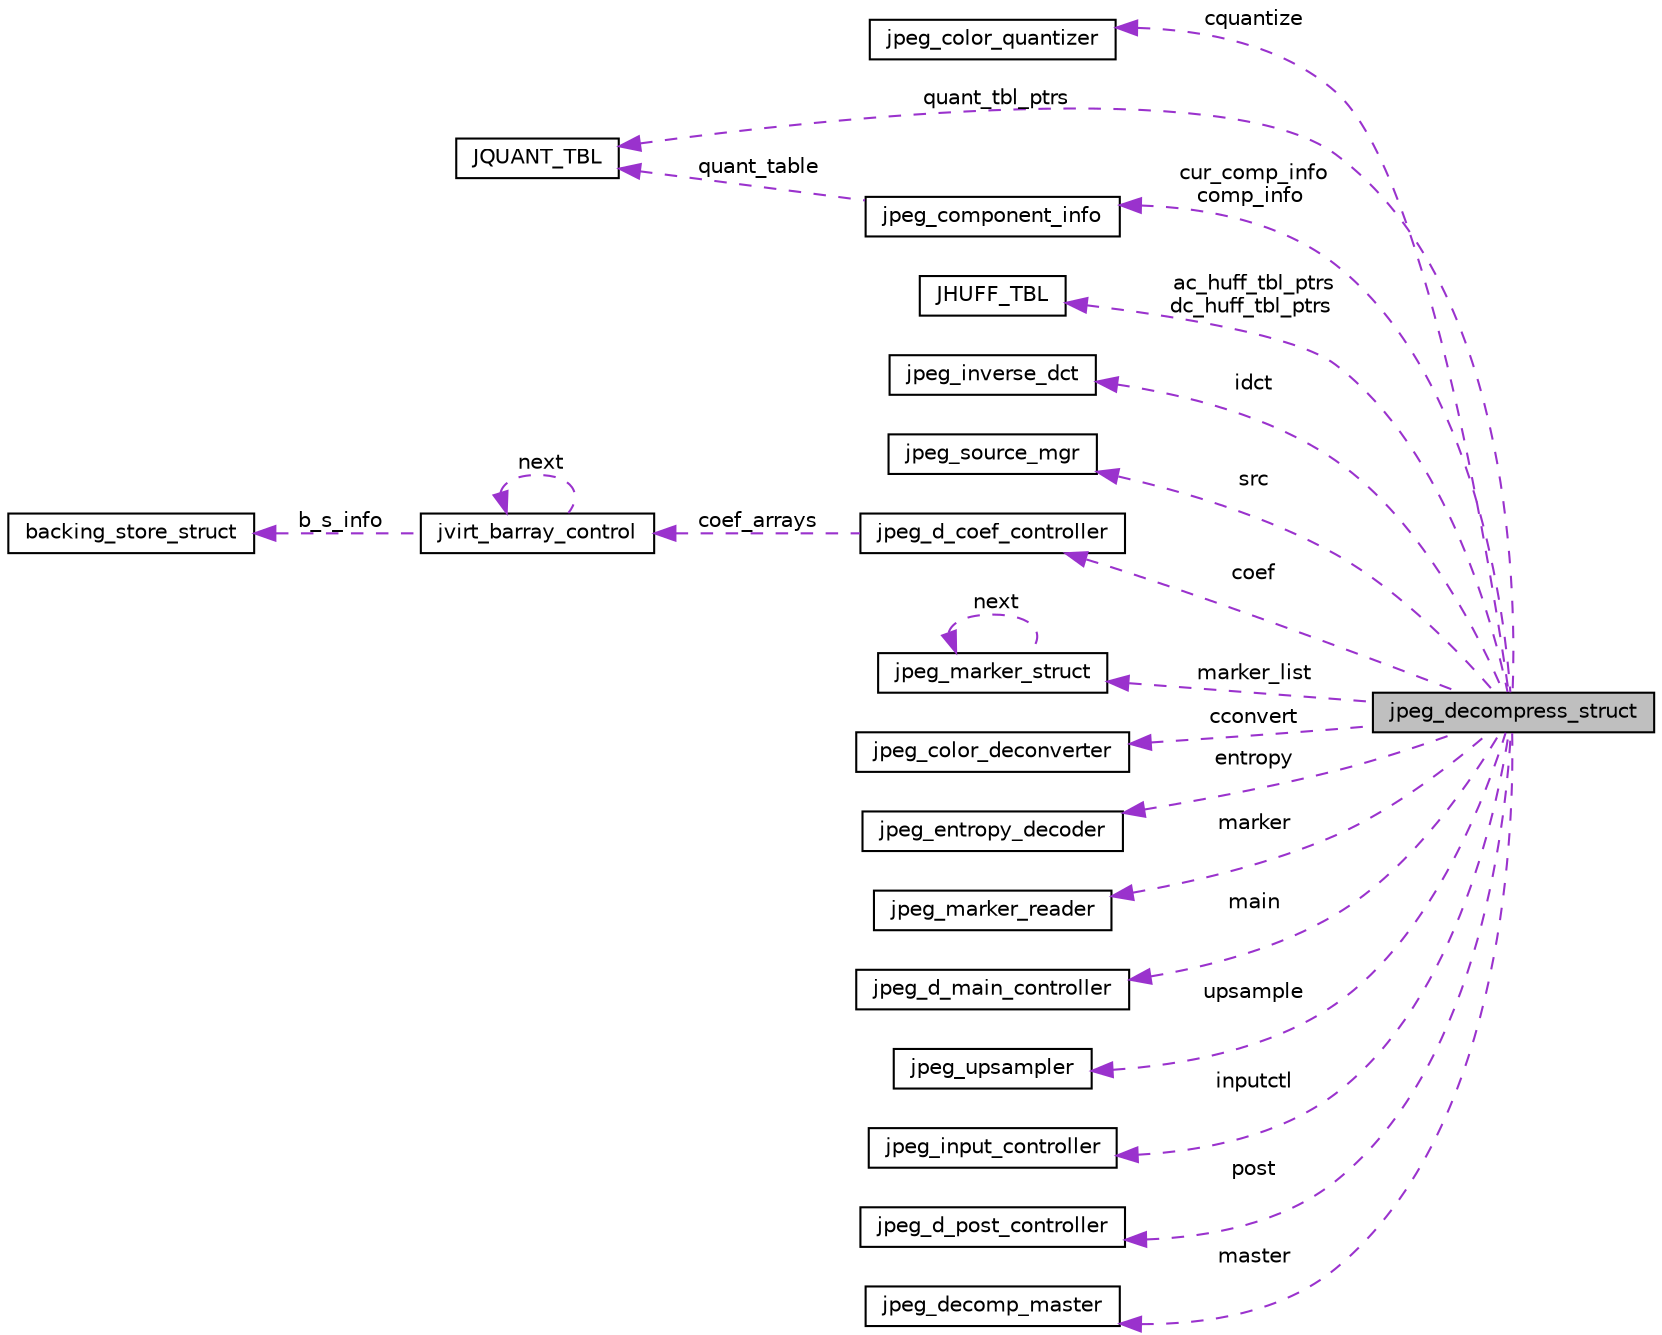 digraph "jpeg_decompress_struct"
{
  edge [fontname="Helvetica",fontsize="10",labelfontname="Helvetica",labelfontsize="10"];
  node [fontname="Helvetica",fontsize="10",shape=record];
  rankdir="LR";
  Node1 [label="jpeg_decompress_struct",height=0.2,width=0.4,color="black", fillcolor="grey75", style="filled", fontcolor="black"];
  Node2 -> Node1 [dir="back",color="darkorchid3",fontsize="10",style="dashed",label=" cquantize" ,fontname="Helvetica"];
  Node2 [label="jpeg_color_quantizer",height=0.2,width=0.4,color="black", fillcolor="white", style="filled",URL="$structjpeg__color__quantizer.html"];
  Node3 -> Node1 [dir="back",color="darkorchid3",fontsize="10",style="dashed",label=" quant_tbl_ptrs" ,fontname="Helvetica"];
  Node3 [label="JQUANT_TBL",height=0.2,width=0.4,color="black", fillcolor="white", style="filled",URL="$structJQUANT__TBL.html"];
  Node4 -> Node1 [dir="back",color="darkorchid3",fontsize="10",style="dashed",label=" ac_huff_tbl_ptrs\ndc_huff_tbl_ptrs" ,fontname="Helvetica"];
  Node4 [label="JHUFF_TBL",height=0.2,width=0.4,color="black", fillcolor="white", style="filled",URL="$structJHUFF__TBL.html"];
  Node5 -> Node1 [dir="back",color="darkorchid3",fontsize="10",style="dashed",label=" idct" ,fontname="Helvetica"];
  Node5 [label="jpeg_inverse_dct",height=0.2,width=0.4,color="black", fillcolor="white", style="filled",URL="$structjpeg__inverse__dct.html"];
  Node6 -> Node1 [dir="back",color="darkorchid3",fontsize="10",style="dashed",label=" cur_comp_info\ncomp_info" ,fontname="Helvetica"];
  Node6 [label="jpeg_component_info",height=0.2,width=0.4,color="black", fillcolor="white", style="filled",URL="$structjpeg__component__info.html"];
  Node3 -> Node6 [dir="back",color="darkorchid3",fontsize="10",style="dashed",label=" quant_table" ,fontname="Helvetica"];
  Node7 -> Node1 [dir="back",color="darkorchid3",fontsize="10",style="dashed",label=" src" ,fontname="Helvetica"];
  Node7 [label="jpeg_source_mgr",height=0.2,width=0.4,color="black", fillcolor="white", style="filled",URL="$structjpeg__source__mgr.html"];
  Node8 -> Node1 [dir="back",color="darkorchid3",fontsize="10",style="dashed",label=" coef" ,fontname="Helvetica"];
  Node8 [label="jpeg_d_coef_controller",height=0.2,width=0.4,color="black", fillcolor="white", style="filled",URL="$structjpeg__d__coef__controller.html"];
  Node9 -> Node8 [dir="back",color="darkorchid3",fontsize="10",style="dashed",label=" coef_arrays" ,fontname="Helvetica"];
  Node9 [label="jvirt_barray_control",height=0.2,width=0.4,color="black", fillcolor="white", style="filled",URL="$structjvirt__barray__control.html"];
  Node9 -> Node9 [dir="back",color="darkorchid3",fontsize="10",style="dashed",label=" next" ,fontname="Helvetica"];
  Node10 -> Node9 [dir="back",color="darkorchid3",fontsize="10",style="dashed",label=" b_s_info" ,fontname="Helvetica"];
  Node10 [label="backing_store_struct",height=0.2,width=0.4,color="black", fillcolor="white", style="filled",URL="$structbacking__store__struct.html"];
  Node11 -> Node1 [dir="back",color="darkorchid3",fontsize="10",style="dashed",label=" marker_list" ,fontname="Helvetica"];
  Node11 [label="jpeg_marker_struct",height=0.2,width=0.4,color="black", fillcolor="white", style="filled",URL="$structjpeg__marker__struct.html"];
  Node11 -> Node11 [dir="back",color="darkorchid3",fontsize="10",style="dashed",label=" next" ,fontname="Helvetica"];
  Node12 -> Node1 [dir="back",color="darkorchid3",fontsize="10",style="dashed",label=" cconvert" ,fontname="Helvetica"];
  Node12 [label="jpeg_color_deconverter",height=0.2,width=0.4,color="black", fillcolor="white", style="filled",URL="$structjpeg__color__deconverter.html"];
  Node13 -> Node1 [dir="back",color="darkorchid3",fontsize="10",style="dashed",label=" entropy" ,fontname="Helvetica"];
  Node13 [label="jpeg_entropy_decoder",height=0.2,width=0.4,color="black", fillcolor="white", style="filled",URL="$structjpeg__entropy__decoder.html"];
  Node14 -> Node1 [dir="back",color="darkorchid3",fontsize="10",style="dashed",label=" marker" ,fontname="Helvetica"];
  Node14 [label="jpeg_marker_reader",height=0.2,width=0.4,color="black", fillcolor="white", style="filled",URL="$structjpeg__marker__reader.html"];
  Node15 -> Node1 [dir="back",color="darkorchid3",fontsize="10",style="dashed",label=" main" ,fontname="Helvetica"];
  Node15 [label="jpeg_d_main_controller",height=0.2,width=0.4,color="black", fillcolor="white", style="filled",URL="$structjpeg__d__main__controller.html"];
  Node16 -> Node1 [dir="back",color="darkorchid3",fontsize="10",style="dashed",label=" upsample" ,fontname="Helvetica"];
  Node16 [label="jpeg_upsampler",height=0.2,width=0.4,color="black", fillcolor="white", style="filled",URL="$structjpeg__upsampler.html"];
  Node17 -> Node1 [dir="back",color="darkorchid3",fontsize="10",style="dashed",label=" inputctl" ,fontname="Helvetica"];
  Node17 [label="jpeg_input_controller",height=0.2,width=0.4,color="black", fillcolor="white", style="filled",URL="$structjpeg__input__controller.html"];
  Node18 -> Node1 [dir="back",color="darkorchid3",fontsize="10",style="dashed",label=" post" ,fontname="Helvetica"];
  Node18 [label="jpeg_d_post_controller",height=0.2,width=0.4,color="black", fillcolor="white", style="filled",URL="$structjpeg__d__post__controller.html"];
  Node19 -> Node1 [dir="back",color="darkorchid3",fontsize="10",style="dashed",label=" master" ,fontname="Helvetica"];
  Node19 [label="jpeg_decomp_master",height=0.2,width=0.4,color="black", fillcolor="white", style="filled",URL="$structjpeg__decomp__master.html"];
}
